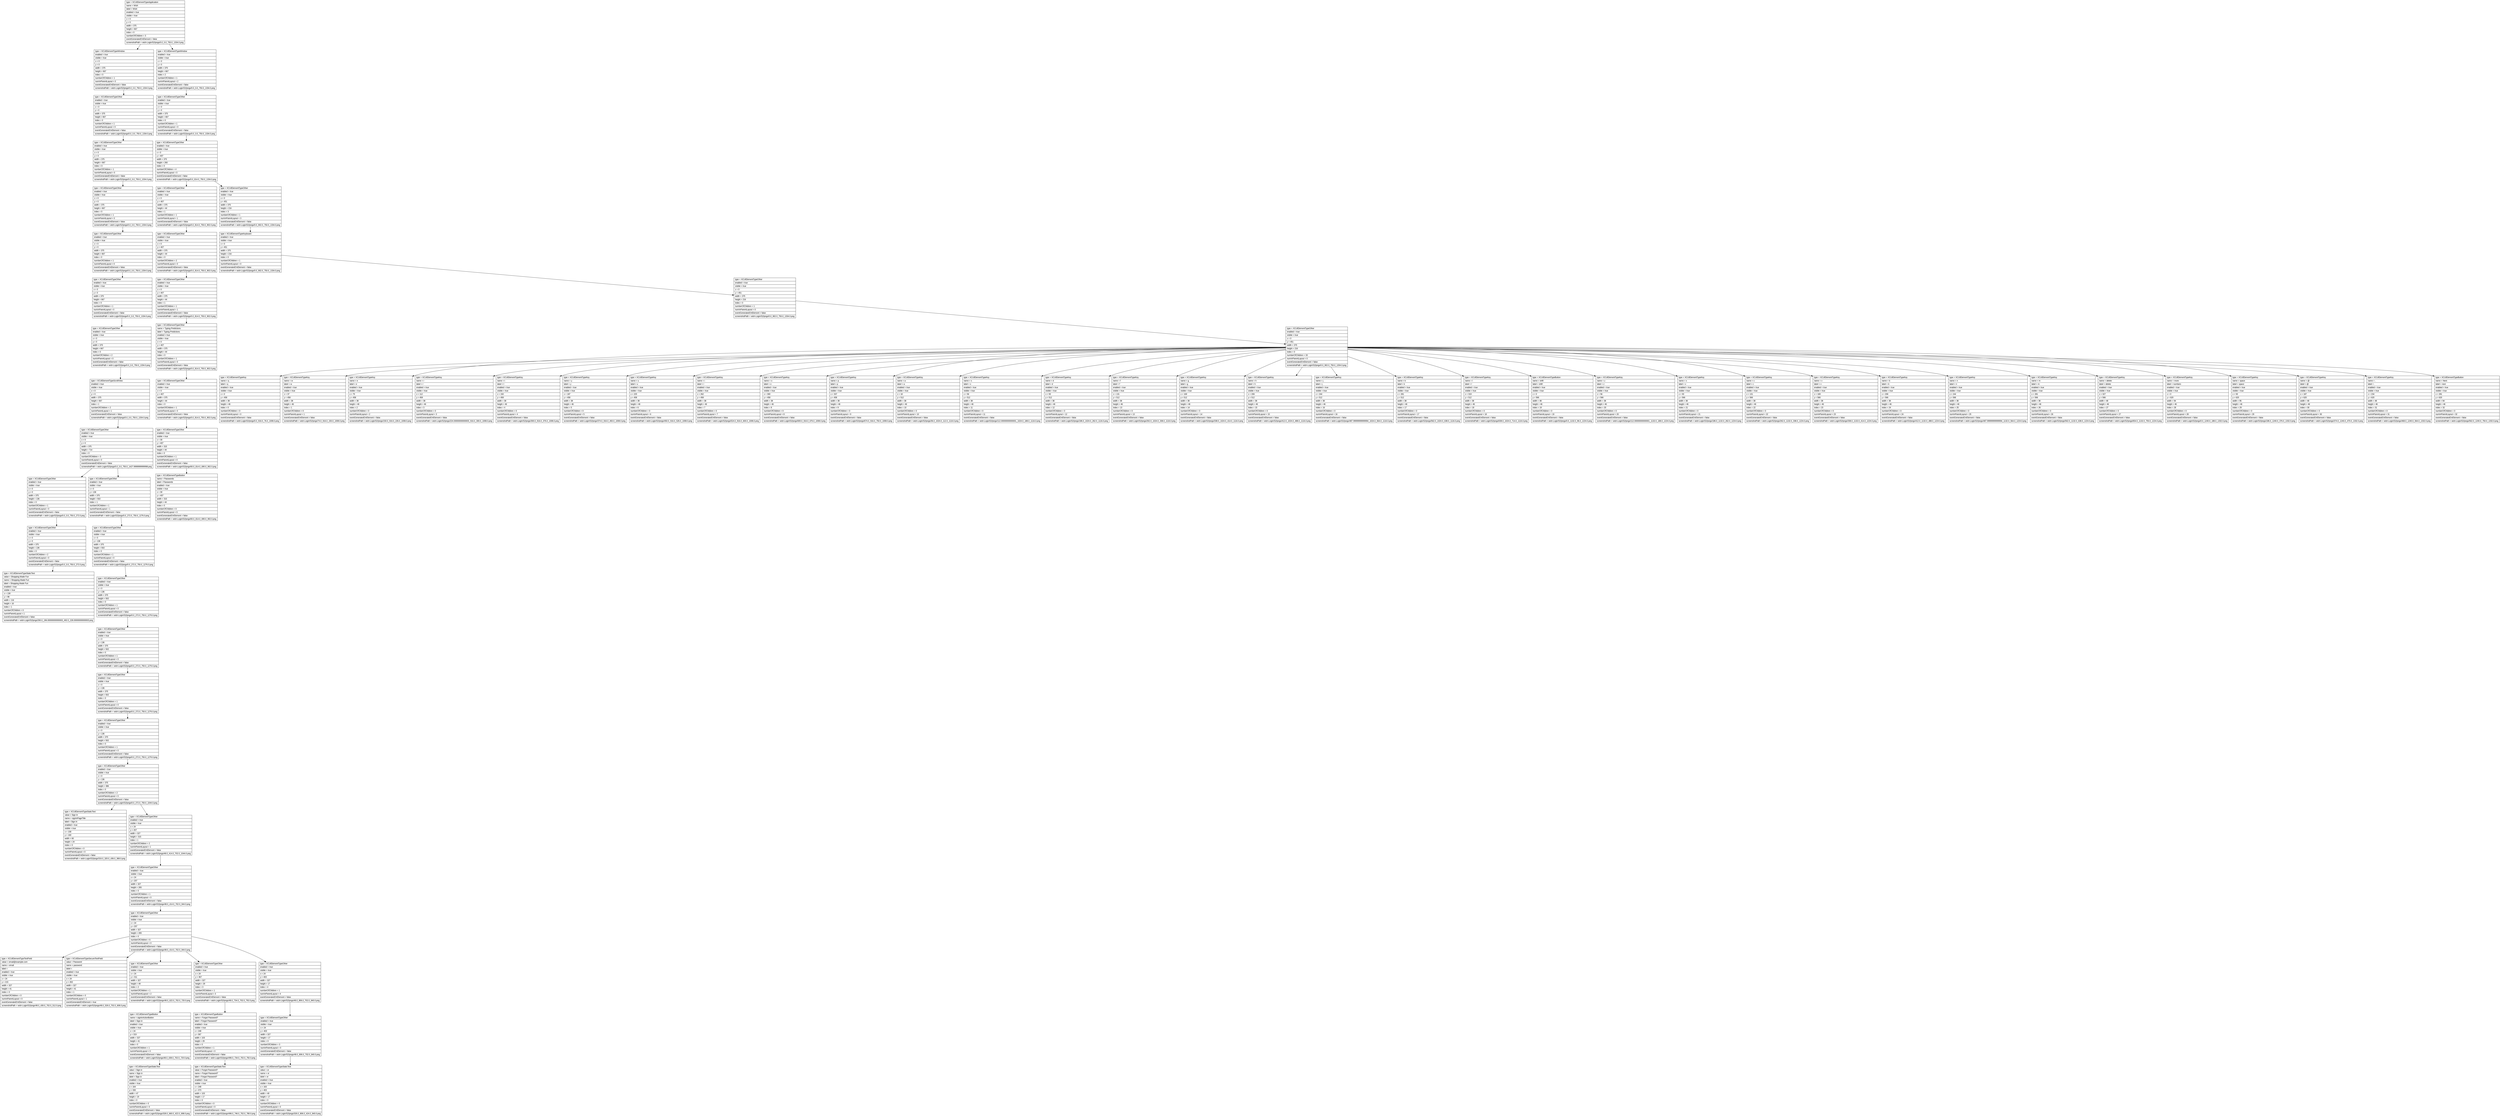 digraph Layout {

	node [shape=record fontname=Arial];

	0	[label="{type = XCUIElementTypeApplication\l|name = Wish\l|label = Wish\l|enabled = true\l|visible = true\l|x = 0\l|y = 0\l|width = 375\l|height = 667\l|index = 0\l|numberOfChildren = 3\l|eventGeneratedOnElement = false \l|screenshotPath = wish-Login/S2/pngs/0.0_0.0_750.0_1334.0.png\l}"]
	1	[label="{type = XCUIElementTypeWindow\l|enabled = true\l|visible = true\l|x = 0\l|y = 0\l|width = 375\l|height = 667\l|index = 0\l|numberOfChildren = 1\l|numInParentLayout = 0\l|eventGeneratedOnElement = false \l|screenshotPath = wish-Login/S2/pngs/0.0_0.0_750.0_1334.0.png\l}"]
	2	[label="{type = XCUIElementTypeWindow\l|enabled = true\l|visible = true\l|x = 0\l|y = 0\l|width = 375\l|height = 667\l|index = 2\l|numberOfChildren = 1\l|numInParentLayout = 2\l|eventGeneratedOnElement = false \l|screenshotPath = wish-Login/S2/pngs/0.0_0.0_750.0_1334.0.png\l}"]
	3	[label="{type = XCUIElementTypeOther\l|enabled = true\l|visible = true\l|x = 0\l|y = 0\l|width = 375\l|height = 667\l|index = 0\l|numberOfChildren = 1\l|numInParentLayout = 0\l|eventGeneratedOnElement = false \l|screenshotPath = wish-Login/S2/pngs/0.0_0.0_750.0_1334.0.png\l}"]
	4	[label="{type = XCUIElementTypeOther\l|enabled = true\l|visible = true\l|x = 0\l|y = 0\l|width = 375\l|height = 667\l|index = 0\l|numberOfChildren = 1\l|numInParentLayout = 0\l|eventGeneratedOnElement = false \l|screenshotPath = wish-Login/S2/pngs/0.0_0.0_750.0_1334.0.png\l}"]
	5	[label="{type = XCUIElementTypeOther\l|enabled = true\l|visible = true\l|x = 0\l|y = 0\l|width = 375\l|height = 667\l|index = 0\l|numberOfChildren = 1\l|numInParentLayout = 0\l|eventGeneratedOnElement = false \l|screenshotPath = wish-Login/S2/pngs/0.0_0.0_750.0_1334.0.png\l}"]
	6	[label="{type = XCUIElementTypeOther\l|enabled = true\l|visible = true\l|x = 0\l|y = 407\l|width = 375\l|height = 260\l|index = 0\l|numberOfChildren = 4\l|numInParentLayout = 0\l|eventGeneratedOnElement = false \l|screenshotPath = wish-Login/S2/pngs/0.0_814.0_750.0_1334.0.png\l}"]
	7	[label="{type = XCUIElementTypeOther\l|enabled = true\l|visible = true\l|x = 0\l|y = 0\l|width = 375\l|height = 667\l|index = 0\l|numberOfChildren = 1\l|numInParentLayout = 0\l|eventGeneratedOnElement = false \l|screenshotPath = wish-Login/S2/pngs/0.0_0.0_750.0_1334.0.png\l}"]
	8	[label="{type = XCUIElementTypeOther\l|enabled = true\l|visible = true\l|x = 0\l|y = 407\l|width = 375\l|height = 44\l|index = 1\l|numberOfChildren = 1\l|numInParentLayout = 1\l|eventGeneratedOnElement = false \l|screenshotPath = wish-Login/S2/pngs/0.0_814.0_750.0_902.0.png\l}"]
	9	[label="{type = XCUIElementTypeOther\l|enabled = true\l|visible = true\l|x = 0\l|y = 451\l|width = 375\l|height = 216\l|index = 3\l|numberOfChildren = 1\l|numInParentLayout = 3\l|eventGeneratedOnElement = false \l|screenshotPath = wish-Login/S2/pngs/0.0_902.0_750.0_1334.0.png\l}"]
	10	[label="{type = XCUIElementTypeOther\l|enabled = true\l|visible = true\l|x = 0\l|y = 0\l|width = 375\l|height = 667\l|index = 0\l|numberOfChildren = 1\l|numInParentLayout = 0\l|eventGeneratedOnElement = false \l|screenshotPath = wish-Login/S2/pngs/0.0_0.0_750.0_1334.0.png\l}"]
	11	[label="{type = XCUIElementTypeOther\l|enabled = true\l|visible = true\l|x = 0\l|y = 407\l|width = 375\l|height = 44\l|index = 0\l|numberOfChildren = 2\l|numInParentLayout = 0\l|eventGeneratedOnElement = false \l|screenshotPath = wish-Login/S2/pngs/0.0_814.0_750.0_902.0.png\l}"]
	12	[label="{type = XCUIElementTypeKeyboard\l|enabled = true\l|visible = true\l|x = 0\l|y = 451\l|width = 375\l|height = 216\l|index = 0\l|numberOfChildren = 1\l|numInParentLayout = 0\l|eventGeneratedOnElement = false \l|screenshotPath = wish-Login/S2/pngs/0.0_902.0_750.0_1334.0.png\l}"]
	13	[label="{type = XCUIElementTypeOther\l|enabled = true\l|visible = true\l|x = 0\l|y = 0\l|width = 375\l|height = 667\l|index = 0\l|numberOfChildren = 1\l|numInParentLayout = 0\l|eventGeneratedOnElement = false \l|screenshotPath = wish-Login/S2/pngs/0.0_0.0_750.0_1334.0.png\l}"]
	14	[label="{type = XCUIElementTypeOther\l|enabled = true\l|visible = true\l|x = 0\l|y = 407\l|width = 375\l|height = 44\l|index = 1\l|numberOfChildren = 1\l|numInParentLayout = 1\l|eventGeneratedOnElement = false \l|screenshotPath = wish-Login/S2/pngs/0.0_814.0_750.0_902.0.png\l}"]
	15	[label="{type = XCUIElementTypeOther\l|enabled = true\l|visible = true\l|x = 0\l|y = 451\l|width = 375\l|height = 216\l|index = 0\l|numberOfChildren = 1\l|numInParentLayout = 0\l|eventGeneratedOnElement = false \l|screenshotPath = wish-Login/S2/pngs/0.0_902.0_750.0_1334.0.png\l}"]
	16	[label="{type = XCUIElementTypeOther\l|enabled = true\l|visible = true\l|x = 0\l|y = 0\l|width = 375\l|height = 667\l|index = 0\l|numberOfChildren = 2\l|numInParentLayout = 0\l|eventGeneratedOnElement = false \l|screenshotPath = wish-Login/S2/pngs/0.0_0.0_750.0_1334.0.png\l}"]
	17	[label="{type = XCUIElementTypeOther\l|name = Typing Predictions\l|label = Typing Predictions\l|enabled = true\l|visible = true\l|x = 0\l|y = 407\l|width = 375\l|height = 44\l|index = 0\l|numberOfChildren = 1\l|numInParentLayout = 0\l|eventGeneratedOnElement = false \l|screenshotPath = wish-Login/S2/pngs/0.0_814.0_750.0_902.0.png\l}"]
	18	[label="{type = XCUIElementTypeOther\l|enabled = true\l|visible = true\l|x = 0\l|y = 451\l|width = 375\l|height = 216\l|index = 0\l|numberOfChildren = 33\l|numInParentLayout = 0\l|eventGeneratedOnElement = false \l|screenshotPath = wish-Login/S2/pngs/0.0_902.0_750.0_1334.0.png\l}"]
	19	[label="{type = XCUIElementTypeScrollView\l|enabled = true\l|visible = true\l|x = 0\l|y = 0\l|width = 375\l|height = 667\l|index = 1\l|numberOfChildren = 2\l|numInParentLayout = 1\l|eventGeneratedOnElement = false \l|screenshotPath = wish-Login/S2/pngs/0.0_0.0_750.0_1334.0.png\l}"]
	20	[label="{type = XCUIElementTypeOther\l|enabled = true\l|visible = true\l|x = 0\l|y = 407\l|width = 375\l|height = 44\l|index = 0\l|numberOfChildren = 1\l|numInParentLayout = 0\l|eventGeneratedOnElement = false \l|screenshotPath = wish-Login/S2/pngs/0.0_814.0_750.0_902.0.png\l}"]
	21	[label="{type = XCUIElementTypeKey\l|name = q\l|label = q\l|enabled = true\l|visible = true\l|x = 0\l|y = 458\l|width = 38\l|height = 46\l|index = 0\l|numberOfChildren = 0\l|numInParentLayout = 0\l|eventGeneratedOnElement = false \l|screenshotPath = wish-Login/S2/pngs/0.0_916.0_76.0_1008.0.png\l}"]
	22	[label="{type = XCUIElementTypeKey\l|name = w\l|label = w\l|enabled = true\l|visible = true\l|x = 37\l|y = 458\l|width = 38\l|height = 46\l|index = 1\l|numberOfChildren = 0\l|numInParentLayout = 1\l|eventGeneratedOnElement = false \l|screenshotPath = wish-Login/S2/pngs/74.0_916.0_150.0_1008.0.png\l}"]
	23	[label="{type = XCUIElementTypeKey\l|name = e\l|label = e\l|enabled = true\l|visible = true\l|x = 75\l|y = 458\l|width = 38\l|height = 46\l|index = 2\l|numberOfChildren = 0\l|numInParentLayout = 2\l|eventGeneratedOnElement = false \l|screenshotPath = wish-Login/S2/pngs/150.0_916.0_226.0_1008.0.png\l}"]
	24	[label="{type = XCUIElementTypeKey\l|name = r\l|label = r\l|enabled = true\l|visible = true\l|x = 112\l|y = 458\l|width = 38\l|height = 46\l|index = 3\l|numberOfChildren = 0\l|numInParentLayout = 3\l|eventGeneratedOnElement = false \l|screenshotPath = wish-Login/S2/pngs/224.00000000000003_916.0_300.0_1008.0.png\l}"]
	25	[label="{type = XCUIElementTypeKey\l|name = t\l|label = t\l|enabled = true\l|visible = true\l|x = 150\l|y = 458\l|width = 38\l|height = 46\l|index = 4\l|numberOfChildren = 0\l|numInParentLayout = 4\l|eventGeneratedOnElement = false \l|screenshotPath = wish-Login/S2/pngs/300.0_916.0_376.0_1008.0.png\l}"]
	26	[label="{type = XCUIElementTypeKey\l|name = y\l|label = y\l|enabled = true\l|visible = true\l|x = 187\l|y = 458\l|width = 38\l|height = 46\l|index = 5\l|numberOfChildren = 0\l|numInParentLayout = 5\l|eventGeneratedOnElement = false \l|screenshotPath = wish-Login/S2/pngs/374.0_916.0_450.0_1008.0.png\l}"]
	27	[label="{type = XCUIElementTypeKey\l|name = u\l|label = u\l|enabled = true\l|visible = true\l|x = 225\l|y = 458\l|width = 38\l|height = 46\l|index = 6\l|numberOfChildren = 0\l|numInParentLayout = 6\l|eventGeneratedOnElement = false \l|screenshotPath = wish-Login/S2/pngs/450.0_916.0_526.0_1008.0.png\l}"]
	28	[label="{type = XCUIElementTypeKey\l|name = i\l|label = i\l|enabled = true\l|visible = true\l|x = 262\l|y = 458\l|width = 38\l|height = 46\l|index = 7\l|numberOfChildren = 0\l|numInParentLayout = 7\l|eventGeneratedOnElement = false \l|screenshotPath = wish-Login/S2/pngs/524.0_916.0_600.0_1008.0.png\l}"]
	29	[label="{type = XCUIElementTypeKey\l|name = o\l|label = o\l|enabled = true\l|visible = true\l|x = 300\l|y = 458\l|width = 38\l|height = 46\l|index = 8\l|numberOfChildren = 0\l|numInParentLayout = 8\l|eventGeneratedOnElement = false \l|screenshotPath = wish-Login/S2/pngs/600.0_916.0_676.0_1008.0.png\l}"]
	30	[label="{type = XCUIElementTypeKey\l|name = p\l|label = p\l|enabled = true\l|visible = true\l|x = 337\l|y = 458\l|width = 38\l|height = 46\l|index = 9\l|numberOfChildren = 0\l|numInParentLayout = 9\l|eventGeneratedOnElement = false \l|screenshotPath = wish-Login/S2/pngs/674.0_916.0_750.0_1008.0.png\l}"]
	31	[label="{type = XCUIElementTypeKey\l|name = a\l|label = a\l|enabled = true\l|visible = true\l|x = 18\l|y = 512\l|width = 38\l|height = 46\l|index = 10\l|numberOfChildren = 0\l|numInParentLayout = 10\l|eventGeneratedOnElement = false \l|screenshotPath = wish-Login/S2/pngs/36.0_1024.0_112.0_1116.0.png\l}"]
	32	[label="{type = XCUIElementTypeKey\l|name = s\l|label = s\l|enabled = true\l|visible = true\l|x = 56\l|y = 512\l|width = 38\l|height = 46\l|index = 11\l|numberOfChildren = 0\l|numInParentLayout = 11\l|eventGeneratedOnElement = false \l|screenshotPath = wish-Login/S2/pngs/112.00000000000001_1024.0_188.0_1116.0.png\l}"]
	33	[label="{type = XCUIElementTypeKey\l|name = d\l|label = d\l|enabled = true\l|visible = true\l|x = 93\l|y = 512\l|width = 38\l|height = 46\l|index = 12\l|numberOfChildren = 0\l|numInParentLayout = 12\l|eventGeneratedOnElement = false \l|screenshotPath = wish-Login/S2/pngs/186.0_1024.0_262.0_1116.0.png\l}"]
	34	[label="{type = XCUIElementTypeKey\l|name = f\l|label = f\l|enabled = true\l|visible = true\l|x = 131\l|y = 512\l|width = 38\l|height = 46\l|index = 13\l|numberOfChildren = 0\l|numInParentLayout = 13\l|eventGeneratedOnElement = false \l|screenshotPath = wish-Login/S2/pngs/262.0_1024.0_338.0_1116.0.png\l}"]
	35	[label="{type = XCUIElementTypeKey\l|name = g\l|label = g\l|enabled = true\l|visible = true\l|x = 169\l|y = 512\l|width = 38\l|height = 46\l|index = 14\l|numberOfChildren = 0\l|numInParentLayout = 14\l|eventGeneratedOnElement = false \l|screenshotPath = wish-Login/S2/pngs/338.0_1024.0_414.0_1116.0.png\l}"]
	36	[label="{type = XCUIElementTypeKey\l|name = h\l|label = h\l|enabled = true\l|visible = true\l|x = 206\l|y = 512\l|width = 38\l|height = 46\l|index = 15\l|numberOfChildren = 0\l|numInParentLayout = 15\l|eventGeneratedOnElement = false \l|screenshotPath = wish-Login/S2/pngs/412.0_1024.0_488.0_1116.0.png\l}"]
	37	[label="{type = XCUIElementTypeKey\l|name = j\l|label = j\l|enabled = true\l|visible = true\l|x = 244\l|y = 512\l|width = 38\l|height = 46\l|index = 16\l|numberOfChildren = 0\l|numInParentLayout = 16\l|eventGeneratedOnElement = false \l|screenshotPath = wish-Login/S2/pngs/487.99999999999994_1024.0_564.0_1116.0.png\l}"]
	38	[label="{type = XCUIElementTypeKey\l|name = k\l|label = k\l|enabled = true\l|visible = true\l|x = 281\l|y = 512\l|width = 38\l|height = 46\l|index = 17\l|numberOfChildren = 0\l|numInParentLayout = 17\l|eventGeneratedOnElement = false \l|screenshotPath = wish-Login/S2/pngs/562.0_1024.0_638.0_1116.0.png\l}"]
	39	[label="{type = XCUIElementTypeKey\l|name = l\l|label = l\l|enabled = true\l|visible = true\l|x = 319\l|y = 512\l|width = 38\l|height = 46\l|index = 18\l|numberOfChildren = 0\l|numInParentLayout = 18\l|eventGeneratedOnElement = false \l|screenshotPath = wish-Login/S2/pngs/638.0_1024.0_714.0_1116.0.png\l}"]
	40	[label="{type = XCUIElementTypeButton\l|name = shift\l|label = shift\l|enabled = true\l|visible = true\l|x = 0\l|y = 566\l|width = 48\l|height = 46\l|index = 19\l|numberOfChildren = 0\l|numInParentLayout = 19\l|eventGeneratedOnElement = false \l|screenshotPath = wish-Login/S2/pngs/0.0_1132.0_96.0_1224.0.png\l}"]
	41	[label="{type = XCUIElementTypeKey\l|name = z\l|label = z\l|enabled = true\l|visible = true\l|x = 56\l|y = 566\l|width = 38\l|height = 46\l|index = 20\l|numberOfChildren = 0\l|numInParentLayout = 20\l|eventGeneratedOnElement = false \l|screenshotPath = wish-Login/S2/pngs/112.00000000000001_1132.0_188.0_1224.0.png\l}"]
	42	[label="{type = XCUIElementTypeKey\l|name = x\l|label = x\l|enabled = true\l|visible = true\l|x = 93\l|y = 566\l|width = 38\l|height = 46\l|index = 21\l|numberOfChildren = 0\l|numInParentLayout = 21\l|eventGeneratedOnElement = false \l|screenshotPath = wish-Login/S2/pngs/186.0_1132.0_262.0_1224.0.png\l}"]
	43	[label="{type = XCUIElementTypeKey\l|name = c\l|label = c\l|enabled = true\l|visible = true\l|x = 131\l|y = 566\l|width = 38\l|height = 46\l|index = 22\l|numberOfChildren = 0\l|numInParentLayout = 22\l|eventGeneratedOnElement = false \l|screenshotPath = wish-Login/S2/pngs/262.0_1132.0_338.0_1224.0.png\l}"]
	44	[label="{type = XCUIElementTypeKey\l|name = v\l|label = v\l|enabled = true\l|visible = true\l|x = 169\l|y = 566\l|width = 38\l|height = 46\l|index = 23\l|numberOfChildren = 0\l|numInParentLayout = 23\l|eventGeneratedOnElement = false \l|screenshotPath = wish-Login/S2/pngs/338.0_1132.0_414.0_1224.0.png\l}"]
	45	[label="{type = XCUIElementTypeKey\l|name = b\l|label = b\l|enabled = true\l|visible = true\l|x = 206\l|y = 566\l|width = 38\l|height = 46\l|index = 24\l|numberOfChildren = 0\l|numInParentLayout = 24\l|eventGeneratedOnElement = false \l|screenshotPath = wish-Login/S2/pngs/412.0_1132.0_488.0_1224.0.png\l}"]
	46	[label="{type = XCUIElementTypeKey\l|name = n\l|label = n\l|enabled = true\l|visible = true\l|x = 244\l|y = 566\l|width = 38\l|height = 46\l|index = 25\l|numberOfChildren = 0\l|numInParentLayout = 25\l|eventGeneratedOnElement = false \l|screenshotPath = wish-Login/S2/pngs/487.99999999999994_1132.0_564.0_1224.0.png\l}"]
	47	[label="{type = XCUIElementTypeKey\l|name = m\l|label = m\l|enabled = true\l|visible = true\l|x = 281\l|y = 566\l|width = 38\l|height = 46\l|index = 26\l|numberOfChildren = 0\l|numInParentLayout = 26\l|eventGeneratedOnElement = false \l|screenshotPath = wish-Login/S2/pngs/562.0_1132.0_638.0_1224.0.png\l}"]
	48	[label="{type = XCUIElementTypeKey\l|name = delete\l|label = delete\l|enabled = true\l|visible = true\l|x = 327\l|y = 566\l|width = 48\l|height = 46\l|index = 27\l|numberOfChildren = 0\l|numInParentLayout = 27\l|eventGeneratedOnElement = false \l|screenshotPath = wish-Login/S2/pngs/654.0_1132.0_750.0_1224.0.png\l}"]
	49	[label="{type = XCUIElementTypeKey\l|name = more\l|label = numbers\l|enabled = true\l|visible = true\l|x = 0\l|y = 620\l|width = 94\l|height = 46\l|index = 28\l|numberOfChildren = 0\l|numInParentLayout = 28\l|eventGeneratedOnElement = false \l|screenshotPath = wish-Login/S2/pngs/0.0_1240.0_188.0_1332.0.png\l}"]
	50	[label="{type = XCUIElementTypeKey\l|name = space\l|label = space\l|enabled = true\l|visible = true\l|x = 93\l|y = 620\l|width = 95\l|height = 46\l|index = 29\l|numberOfChildren = 0\l|numInParentLayout = 29\l|eventGeneratedOnElement = false \l|screenshotPath = wish-Login/S2/pngs/186.0_1240.0_376.0_1332.0.png\l}"]
	51	[label="{type = XCUIElementTypeKey\l|name = @\l|label = @\l|enabled = true\l|visible = true\l|x = 187\l|y = 620\l|width = 48\l|height = 46\l|index = 30\l|numberOfChildren = 0\l|numInParentLayout = 30\l|eventGeneratedOnElement = false \l|screenshotPath = wish-Login/S2/pngs/374.0_1240.0_470.0_1332.0.png\l}"]
	52	[label="{type = XCUIElementTypeKey\l|name = .\l|label = .\l|enabled = true\l|visible = true\l|x = 234\l|y = 620\l|width = 48\l|height = 46\l|index = 31\l|numberOfChildren = 0\l|numInParentLayout = 31\l|eventGeneratedOnElement = false \l|screenshotPath = wish-Login/S2/pngs/468.0_1240.0_564.0_1332.0.png\l}"]
	53	[label="{type = XCUIElementTypeButton\l|name = Next:\l|label = next\l|enabled = true\l|visible = true\l|x = 281\l|y = 620\l|width = 94\l|height = 46\l|index = 32\l|numberOfChildren = 0\l|numInParentLayout = 32\l|eventGeneratedOnElement = false \l|screenshotPath = wish-Login/S2/pngs/562.0_1240.0_750.0_1332.0.png\l}"]
	54	[label="{type = XCUIElementTypeOther\l|enabled = true\l|visible = true\l|x = 0\l|y = 0\l|width = 375\l|height = 714\l|index = 0\l|numberOfChildren = 3\l|numInParentLayout = 0\l|eventGeneratedOnElement = false \l|screenshotPath = wish-Login/S2/pngs/0.0_0.0_750.0_1427.9999999999998.png\l}"]
	55	[label="{type = XCUIElementTypeOther\l|enabled = true\l|visible = true\l|x = 30\l|y = 407\l|width = 315\l|height = 44\l|index = 0\l|numberOfChildren = 1\l|numInParentLayout = 0\l|eventGeneratedOnElement = false \l|screenshotPath = wish-Login/S2/pngs/60.0_814.0_690.0_902.0.png\l}"]
	56	[label="{type = XCUIElementTypeOther\l|enabled = true\l|visible = true\l|x = 0\l|y = 0\l|width = 375\l|height = 136\l|index = 0\l|numberOfChildren = 1\l|numInParentLayout = 0\l|eventGeneratedOnElement = false \l|screenshotPath = wish-Login/S2/pngs/0.0_0.0_750.0_272.0.png\l}"]
	57	[label="{type = XCUIElementTypeOther\l|enabled = true\l|visible = true\l|x = 0\l|y = 136\l|width = 375\l|height = 502\l|index = 1\l|numberOfChildren = 1\l|numInParentLayout = 1\l|eventGeneratedOnElement = false \l|screenshotPath = wish-Login/S2/pngs/0.0_272.0_750.0_1276.0.png\l}"]
	58	[label="{type = XCUIElementTypeButton\l|name = Passwords\l|label = Passwords\l|enabled = true\l|visible = true\l|x = 30\l|y = 407\l|width = 315\l|height = 44\l|index = 0\l|numberOfChildren = 0\l|numInParentLayout = 0\l|eventGeneratedOnElement = false \l|screenshotPath = wish-Login/S2/pngs/60.0_814.0_690.0_902.0.png\l}"]
	59	[label="{type = XCUIElementTypeOther\l|enabled = true\l|visible = true\l|x = 0\l|y = 0\l|width = 375\l|height = 136\l|index = 0\l|numberOfChildren = 2\l|numInParentLayout = 0\l|eventGeneratedOnElement = false \l|screenshotPath = wish-Login/S2/pngs/0.0_0.0_750.0_272.0.png\l}"]
	60	[label="{type = XCUIElementTypeOther\l|enabled = true\l|visible = true\l|x = 0\l|y = 136\l|width = 375\l|height = 502\l|index = 0\l|numberOfChildren = 1\l|numInParentLayout = 0\l|eventGeneratedOnElement = false \l|screenshotPath = wish-Login/S2/pngs/0.0_272.0_750.0_1276.0.png\l}"]
	61	[label="{type = XCUIElementTypeStaticText\l|value = Shopping Made Fun\l|name = Shopping Made Fun\l|label = Shopping Made Fun\l|enabled = true\l|visible = true\l|x = 130\l|y = 98\l|width = 116\l|height = 16\l|index = 1\l|numberOfChildren = 0\l|numInParentLayout = 1\l|eventGeneratedOnElement = false \l|screenshotPath = wish-Login/S2/pngs/260.0_196.00000000000003_492.0_228.00000000000003.png\l}"]
	62	[label="{type = XCUIElementTypeOther\l|enabled = true\l|visible = true\l|x = 0\l|y = 136\l|width = 375\l|height = 502\l|index = 0\l|numberOfChildren = 1\l|numInParentLayout = 0\l|eventGeneratedOnElement = false \l|screenshotPath = wish-Login/S2/pngs/0.0_272.0_750.0_1276.0.png\l}"]
	63	[label="{type = XCUIElementTypeOther\l|enabled = true\l|visible = true\l|x = 0\l|y = 136\l|width = 375\l|height = 502\l|index = 0\l|numberOfChildren = 1\l|numInParentLayout = 0\l|eventGeneratedOnElement = false \l|screenshotPath = wish-Login/S2/pngs/0.0_272.0_750.0_1276.0.png\l}"]
	64	[label="{type = XCUIElementTypeOther\l|enabled = true\l|visible = true\l|x = 0\l|y = 136\l|width = 375\l|height = 502\l|index = 0\l|numberOfChildren = 1\l|numInParentLayout = 0\l|eventGeneratedOnElement = false \l|screenshotPath = wish-Login/S2/pngs/0.0_272.0_750.0_1276.0.png\l}"]
	65	[label="{type = XCUIElementTypeOther\l|enabled = true\l|visible = true\l|x = 0\l|y = 136\l|width = 375\l|height = 502\l|index = 0\l|numberOfChildren = 1\l|numInParentLayout = 0\l|eventGeneratedOnElement = false \l|screenshotPath = wish-Login/S2/pngs/0.0_272.0_750.0_1276.0.png\l}"]
	66	[label="{type = XCUIElementTypeOther\l|enabled = true\l|visible = true\l|x = 0\l|y = 136\l|width = 375\l|height = 386\l|index = 0\l|numberOfChildren = 2\l|numInParentLayout = 0\l|eventGeneratedOnElement = false \l|screenshotPath = wish-Login/S2/pngs/0.0_272.0_750.0_1044.0.png\l}"]
	67	[label="{type = XCUIElementTypeStaticText\l|value = Sign In\l|name = signInPageTitle\l|label = Sign In\l|enabled = true\l|visible = true\l|x = 158\l|y = 160\l|width = 60\l|height = 24\l|index = 0\l|numberOfChildren = 0\l|numInParentLayout = 0\l|eventGeneratedOnElement = false \l|screenshotPath = wish-Login/S2/pngs/316.0_320.0_436.0_368.0.png\l}"]
	68	[label="{type = XCUIElementTypeOther\l|enabled = true\l|visible = true\l|x = 24\l|y = 207\l|width = 327\l|height = 315\l|index = 1\l|numberOfChildren = 2\l|numInParentLayout = 1\l|eventGeneratedOnElement = false \l|screenshotPath = wish-Login/S2/pngs/48.0_414.0_702.0_1044.0.png\l}"]
	69	[label="{type = XCUIElementTypeOther\l|enabled = true\l|visible = true\l|x = 24\l|y = 207\l|width = 327\l|height = 265\l|index = 0\l|numberOfChildren = 1\l|numInParentLayout = 0\l|eventGeneratedOnElement = false \l|screenshotPath = wish-Login/S2/pngs/48.0_414.0_702.0_944.0.png\l}"]
	70	[label="{type = XCUIElementTypeOther\l|enabled = true\l|visible = true\l|x = 24\l|y = 207\l|width = 327\l|height = 265\l|index = 0\l|numberOfChildren = 6\l|numInParentLayout = 0\l|eventGeneratedOnElement = false \l|screenshotPath = wish-Login/S2/pngs/48.0_414.0_702.0_944.0.png\l}"]
	71	[label="{type = XCUIElementTypeTextField\l|value = email@example.com\l|name = email\l|label = \l|enabled = true\l|visible = true\l|x = 24\l|y = 215\l|width = 327\l|height = 41\l|index = 0\l|numberOfChildren = 0\l|numInParentLayout = 0\l|eventGeneratedOnElement = false \l|screenshotPath = wish-Login/S2/pngs/48.0_430.0_702.0_512.0.png\l}"]
	72	[label="{type = XCUIElementTypeSecureTextField\l|value = Password\l|name = password\l|label = \l|enabled = true\l|visible = true\l|x = 24\l|y = 263\l|width = 327\l|height = 41\l|index = 1\l|numberOfChildren = 0\l|numInParentLayout = 1\l|eventGeneratedOnElement = true \l|screenshotPath = wish-Login/S2/pngs/48.0_526.0_702.0_608.0.png\l}"]
	73	[label="{type = XCUIElementTypeOther\l|enabled = true\l|visible = true\l|x = 24\l|y = 311\l|width = 327\l|height = 49\l|index = 2\l|numberOfChildren = 1\l|numInParentLayout = 2\l|eventGeneratedOnElement = false \l|screenshotPath = wish-Login/S2/pngs/48.0_622.0_702.0_720.0.png\l}"]
	74	[label="{type = XCUIElementTypeOther\l|enabled = true\l|visible = true\l|x = 24\l|y = 367\l|width = 327\l|height = 29\l|index = 3\l|numberOfChildren = 1\l|numInParentLayout = 3\l|eventGeneratedOnElement = false \l|screenshotPath = wish-Login/S2/pngs/48.0_734.0_702.0_792.0.png\l}"]
	75	[label="{type = XCUIElementTypeOther\l|enabled = true\l|visible = true\l|x = 24\l|y = 403\l|width = 327\l|height = 17\l|index = 4\l|numberOfChildren = 1\l|numInParentLayout = 4\l|eventGeneratedOnElement = false \l|screenshotPath = wish-Login/S2/pngs/48.0_806.0_702.0_840.0.png\l}"]
	76	[label="{type = XCUIElementTypeButton\l|name = signInActionButton\l|label = Sign in\l|enabled = true\l|visible = true\l|x = 24\l|y = 319\l|width = 327\l|height = 41\l|index = 0\l|numberOfChildren = 1\l|numInParentLayout = 0\l|eventGeneratedOnElement = false \l|screenshotPath = wish-Login/S2/pngs/48.0_638.0_702.0_720.0.png\l}"]
	77	[label="{type = XCUIElementTypeButton\l|name = Forgot Password?\l|label = Forgot Password?\l|enabled = true\l|visible = true\l|x = 248\l|y = 367\l|width = 103\l|height = 29\l|index = 0\l|numberOfChildren = 1\l|numInParentLayout = 0\l|eventGeneratedOnElement = false \l|screenshotPath = wish-Login/S2/pngs/496.0_734.0_702.0_792.0.png\l}"]
	78	[label="{type = XCUIElementTypeOther\l|enabled = true\l|visible = true\l|x = 24\l|y = 403\l|width = 327\l|height = 17\l|index = 0\l|numberOfChildren = 3\l|numInParentLayout = 0\l|eventGeneratedOnElement = false \l|screenshotPath = wish-Login/S2/pngs/48.0_806.0_702.0_840.0.png\l}"]
	79	[label="{type = XCUIElementTypeStaticText\l|value = Sign in\l|name = Sign in\l|label = Sign in\l|enabled = true\l|visible = true\l|x = 164\l|y = 330\l|width = 47\l|height = 19\l|index = 0\l|numberOfChildren = 0\l|numInParentLayout = 0\l|eventGeneratedOnElement = false \l|screenshotPath = wish-Login/S2/pngs/328.0_660.0_422.0_698.0.png\l}"]
	80	[label="{type = XCUIElementTypeStaticText\l|value = Forgot Password?\l|name = Forgot Password?\l|label = Forgot Password?\l|enabled = true\l|visible = true\l|x = 248\l|y = 373\l|width = 103\l|height = 17\l|index = 0\l|numberOfChildren = 0\l|numInParentLayout = 0\l|eventGeneratedOnElement = false \l|screenshotPath = wish-Login/S2/pngs/496.0_746.0_702.0_780.0.png\l}"]
	81	[label="{type = XCUIElementTypeStaticText\l|value = or\l|name = or\l|label = or\l|enabled = true\l|visible = true\l|x = 163\l|y = 403\l|width = 49\l|height = 17\l|index = 0\l|numberOfChildren = 0\l|numInParentLayout = 0\l|eventGeneratedOnElement = false \l|screenshotPath = wish-Login/S2/pngs/326.0_806.0_424.0_840.0.png\l}"]


	0 -> 1
	0 -> 2
	1 -> 3
	2 -> 4
	3 -> 5
	4 -> 6
	5 -> 7
	6 -> 8
	6 -> 9
	7 -> 10
	8 -> 11
	9 -> 12
	10 -> 13
	11 -> 14
	12 -> 15
	13 -> 16
	14 -> 17
	15 -> 18
	16 -> 19
	17 -> 20
	18 -> 21
	18 -> 22
	18 -> 23
	18 -> 24
	18 -> 25
	18 -> 26
	18 -> 27
	18 -> 28
	18 -> 29
	18 -> 30
	18 -> 31
	18 -> 32
	18 -> 33
	18 -> 34
	18 -> 35
	18 -> 36
	18 -> 37
	18 -> 38
	18 -> 39
	18 -> 40
	18 -> 41
	18 -> 42
	18 -> 43
	18 -> 44
	18 -> 45
	18 -> 46
	18 -> 47
	18 -> 48
	18 -> 49
	18 -> 50
	18 -> 51
	18 -> 52
	18 -> 53
	19 -> 54
	20 -> 55
	54 -> 56
	54 -> 57
	55 -> 58
	56 -> 59
	57 -> 60
	59 -> 61
	60 -> 62
	62 -> 63
	63 -> 64
	64 -> 65
	65 -> 66
	66 -> 67
	66 -> 68
	68 -> 69
	69 -> 70
	70 -> 71
	70 -> 72
	70 -> 73
	70 -> 74
	70 -> 75
	73 -> 76
	74 -> 77
	75 -> 78
	76 -> 79
	77 -> 80
	78 -> 81


}